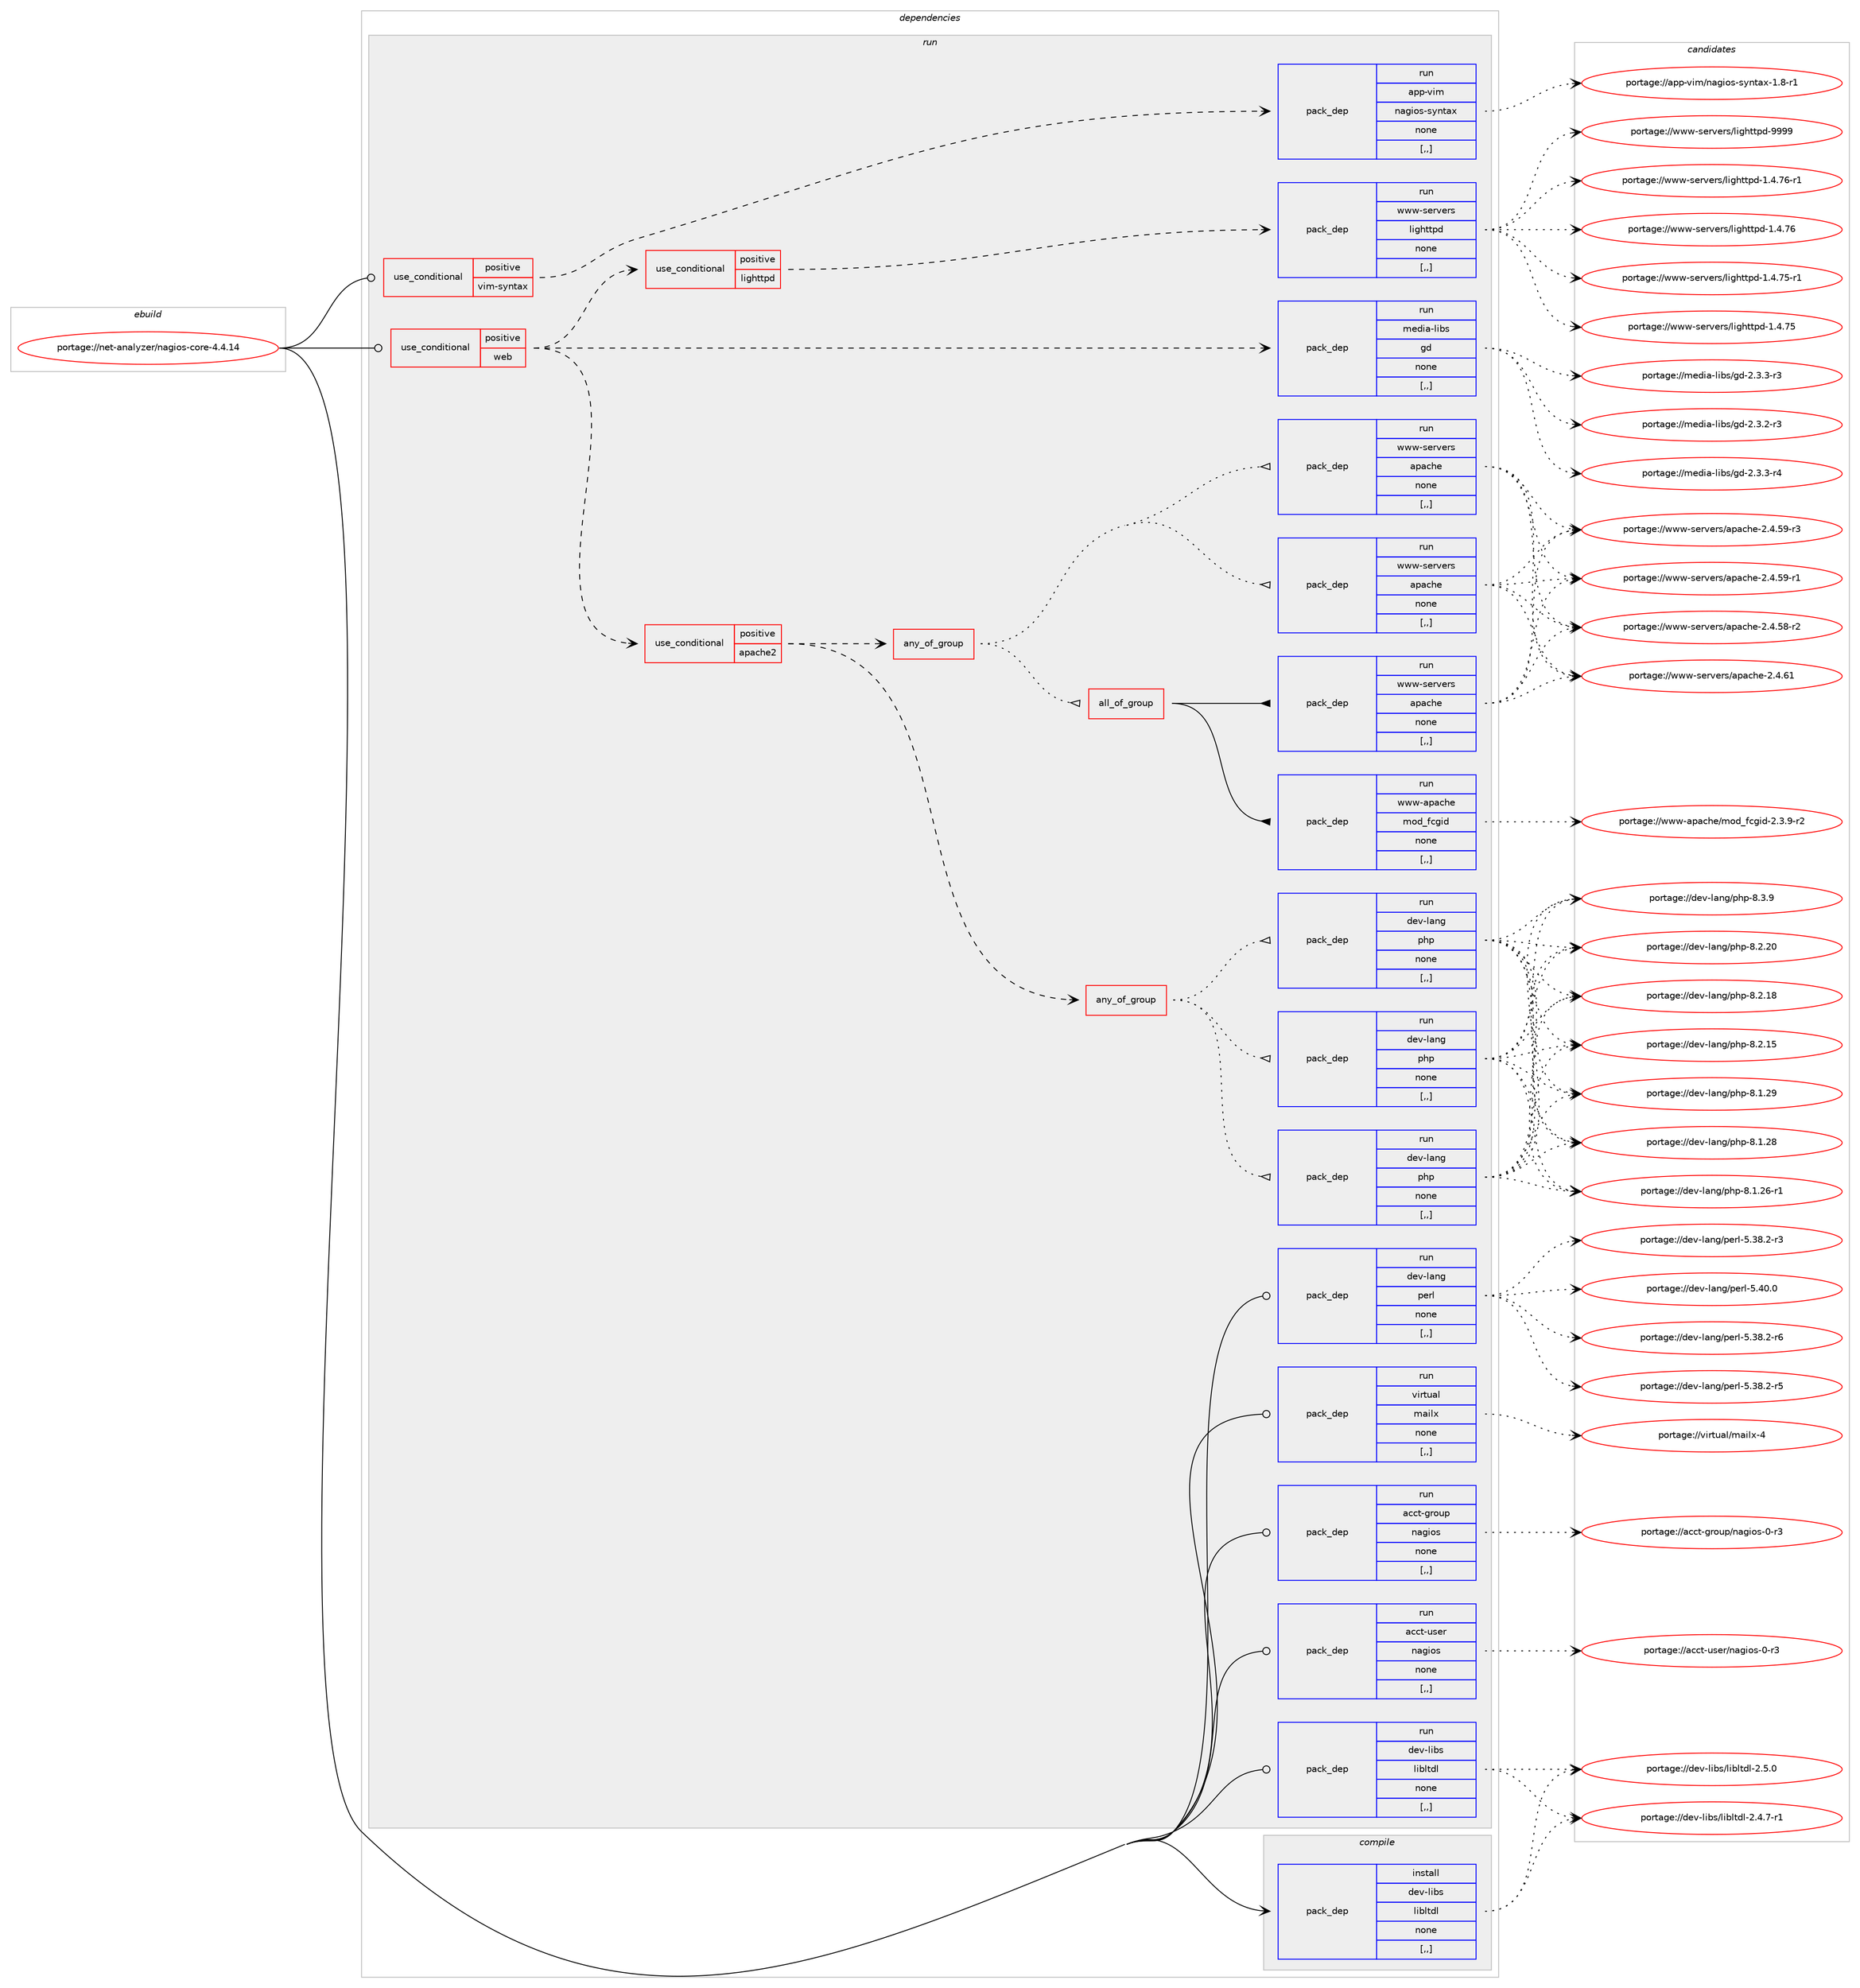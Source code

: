 digraph prolog {

# *************
# Graph options
# *************

newrank=true;
concentrate=true;
compound=true;
graph [rankdir=LR,fontname=Helvetica,fontsize=10,ranksep=1.5];#, ranksep=2.5, nodesep=0.2];
edge  [arrowhead=vee];
node  [fontname=Helvetica,fontsize=10];

# **********
# The ebuild
# **********

subgraph cluster_leftcol {
color=gray;
label=<<i>ebuild</i>>;
id [label="portage://net-analyzer/nagios-core-4.4.14", color=red, width=4, href="../net-analyzer/nagios-core-4.4.14.svg"];
}

# ****************
# The dependencies
# ****************

subgraph cluster_midcol {
color=gray;
label=<<i>dependencies</i>>;
subgraph cluster_compile {
fillcolor="#eeeeee";
style=filled;
label=<<i>compile</i>>;
subgraph pack248181 {
dependency337761 [label=<<TABLE BORDER="0" CELLBORDER="1" CELLSPACING="0" CELLPADDING="4" WIDTH="220"><TR><TD ROWSPAN="6" CELLPADDING="30">pack_dep</TD></TR><TR><TD WIDTH="110">install</TD></TR><TR><TD>dev-libs</TD></TR><TR><TD>libltdl</TD></TR><TR><TD>none</TD></TR><TR><TD>[,,]</TD></TR></TABLE>>, shape=none, color=blue];
}
id:e -> dependency337761:w [weight=20,style="solid",arrowhead="vee"];
}
subgraph cluster_compileandrun {
fillcolor="#eeeeee";
style=filled;
label=<<i>compile and run</i>>;
}
subgraph cluster_run {
fillcolor="#eeeeee";
style=filled;
label=<<i>run</i>>;
subgraph cond86997 {
dependency337762 [label=<<TABLE BORDER="0" CELLBORDER="1" CELLSPACING="0" CELLPADDING="4"><TR><TD ROWSPAN="3" CELLPADDING="10">use_conditional</TD></TR><TR><TD>positive</TD></TR><TR><TD>vim-syntax</TD></TR></TABLE>>, shape=none, color=red];
subgraph pack248182 {
dependency337763 [label=<<TABLE BORDER="0" CELLBORDER="1" CELLSPACING="0" CELLPADDING="4" WIDTH="220"><TR><TD ROWSPAN="6" CELLPADDING="30">pack_dep</TD></TR><TR><TD WIDTH="110">run</TD></TR><TR><TD>app-vim</TD></TR><TR><TD>nagios-syntax</TD></TR><TR><TD>none</TD></TR><TR><TD>[,,]</TD></TR></TABLE>>, shape=none, color=blue];
}
dependency337762:e -> dependency337763:w [weight=20,style="dashed",arrowhead="vee"];
}
id:e -> dependency337762:w [weight=20,style="solid",arrowhead="odot"];
subgraph cond86998 {
dependency337764 [label=<<TABLE BORDER="0" CELLBORDER="1" CELLSPACING="0" CELLPADDING="4"><TR><TD ROWSPAN="3" CELLPADDING="10">use_conditional</TD></TR><TR><TD>positive</TD></TR><TR><TD>web</TD></TR></TABLE>>, shape=none, color=red];
subgraph pack248183 {
dependency337765 [label=<<TABLE BORDER="0" CELLBORDER="1" CELLSPACING="0" CELLPADDING="4" WIDTH="220"><TR><TD ROWSPAN="6" CELLPADDING="30">pack_dep</TD></TR><TR><TD WIDTH="110">run</TD></TR><TR><TD>media-libs</TD></TR><TR><TD>gd</TD></TR><TR><TD>none</TD></TR><TR><TD>[,,]</TD></TR></TABLE>>, shape=none, color=blue];
}
dependency337764:e -> dependency337765:w [weight=20,style="dashed",arrowhead="vee"];
subgraph cond86999 {
dependency337766 [label=<<TABLE BORDER="0" CELLBORDER="1" CELLSPACING="0" CELLPADDING="4"><TR><TD ROWSPAN="3" CELLPADDING="10">use_conditional</TD></TR><TR><TD>positive</TD></TR><TR><TD>lighttpd</TD></TR></TABLE>>, shape=none, color=red];
subgraph pack248184 {
dependency337767 [label=<<TABLE BORDER="0" CELLBORDER="1" CELLSPACING="0" CELLPADDING="4" WIDTH="220"><TR><TD ROWSPAN="6" CELLPADDING="30">pack_dep</TD></TR><TR><TD WIDTH="110">run</TD></TR><TR><TD>www-servers</TD></TR><TR><TD>lighttpd</TD></TR><TR><TD>none</TD></TR><TR><TD>[,,]</TD></TR></TABLE>>, shape=none, color=blue];
}
dependency337766:e -> dependency337767:w [weight=20,style="dashed",arrowhead="vee"];
}
dependency337764:e -> dependency337766:w [weight=20,style="dashed",arrowhead="vee"];
subgraph cond87000 {
dependency337768 [label=<<TABLE BORDER="0" CELLBORDER="1" CELLSPACING="0" CELLPADDING="4"><TR><TD ROWSPAN="3" CELLPADDING="10">use_conditional</TD></TR><TR><TD>positive</TD></TR><TR><TD>apache2</TD></TR></TABLE>>, shape=none, color=red];
subgraph any2404 {
dependency337769 [label=<<TABLE BORDER="0" CELLBORDER="1" CELLSPACING="0" CELLPADDING="4"><TR><TD CELLPADDING="10">any_of_group</TD></TR></TABLE>>, shape=none, color=red];subgraph pack248185 {
dependency337770 [label=<<TABLE BORDER="0" CELLBORDER="1" CELLSPACING="0" CELLPADDING="4" WIDTH="220"><TR><TD ROWSPAN="6" CELLPADDING="30">pack_dep</TD></TR><TR><TD WIDTH="110">run</TD></TR><TR><TD>www-servers</TD></TR><TR><TD>apache</TD></TR><TR><TD>none</TD></TR><TR><TD>[,,]</TD></TR></TABLE>>, shape=none, color=blue];
}
dependency337769:e -> dependency337770:w [weight=20,style="dotted",arrowhead="oinv"];
subgraph pack248186 {
dependency337771 [label=<<TABLE BORDER="0" CELLBORDER="1" CELLSPACING="0" CELLPADDING="4" WIDTH="220"><TR><TD ROWSPAN="6" CELLPADDING="30">pack_dep</TD></TR><TR><TD WIDTH="110">run</TD></TR><TR><TD>www-servers</TD></TR><TR><TD>apache</TD></TR><TR><TD>none</TD></TR><TR><TD>[,,]</TD></TR></TABLE>>, shape=none, color=blue];
}
dependency337769:e -> dependency337771:w [weight=20,style="dotted",arrowhead="oinv"];
subgraph all182 {
dependency337772 [label=<<TABLE BORDER="0" CELLBORDER="1" CELLSPACING="0" CELLPADDING="4"><TR><TD CELLPADDING="10">all_of_group</TD></TR></TABLE>>, shape=none, color=red];subgraph pack248187 {
dependency337773 [label=<<TABLE BORDER="0" CELLBORDER="1" CELLSPACING="0" CELLPADDING="4" WIDTH="220"><TR><TD ROWSPAN="6" CELLPADDING="30">pack_dep</TD></TR><TR><TD WIDTH="110">run</TD></TR><TR><TD>www-servers</TD></TR><TR><TD>apache</TD></TR><TR><TD>none</TD></TR><TR><TD>[,,]</TD></TR></TABLE>>, shape=none, color=blue];
}
dependency337772:e -> dependency337773:w [weight=20,style="solid",arrowhead="inv"];
subgraph pack248188 {
dependency337774 [label=<<TABLE BORDER="0" CELLBORDER="1" CELLSPACING="0" CELLPADDING="4" WIDTH="220"><TR><TD ROWSPAN="6" CELLPADDING="30">pack_dep</TD></TR><TR><TD WIDTH="110">run</TD></TR><TR><TD>www-apache</TD></TR><TR><TD>mod_fcgid</TD></TR><TR><TD>none</TD></TR><TR><TD>[,,]</TD></TR></TABLE>>, shape=none, color=blue];
}
dependency337772:e -> dependency337774:w [weight=20,style="solid",arrowhead="inv"];
}
dependency337769:e -> dependency337772:w [weight=20,style="dotted",arrowhead="oinv"];
}
dependency337768:e -> dependency337769:w [weight=20,style="dashed",arrowhead="vee"];
subgraph any2405 {
dependency337775 [label=<<TABLE BORDER="0" CELLBORDER="1" CELLSPACING="0" CELLPADDING="4"><TR><TD CELLPADDING="10">any_of_group</TD></TR></TABLE>>, shape=none, color=red];subgraph pack248189 {
dependency337776 [label=<<TABLE BORDER="0" CELLBORDER="1" CELLSPACING="0" CELLPADDING="4" WIDTH="220"><TR><TD ROWSPAN="6" CELLPADDING="30">pack_dep</TD></TR><TR><TD WIDTH="110">run</TD></TR><TR><TD>dev-lang</TD></TR><TR><TD>php</TD></TR><TR><TD>none</TD></TR><TR><TD>[,,]</TD></TR></TABLE>>, shape=none, color=blue];
}
dependency337775:e -> dependency337776:w [weight=20,style="dotted",arrowhead="oinv"];
subgraph pack248190 {
dependency337777 [label=<<TABLE BORDER="0" CELLBORDER="1" CELLSPACING="0" CELLPADDING="4" WIDTH="220"><TR><TD ROWSPAN="6" CELLPADDING="30">pack_dep</TD></TR><TR><TD WIDTH="110">run</TD></TR><TR><TD>dev-lang</TD></TR><TR><TD>php</TD></TR><TR><TD>none</TD></TR><TR><TD>[,,]</TD></TR></TABLE>>, shape=none, color=blue];
}
dependency337775:e -> dependency337777:w [weight=20,style="dotted",arrowhead="oinv"];
subgraph pack248191 {
dependency337778 [label=<<TABLE BORDER="0" CELLBORDER="1" CELLSPACING="0" CELLPADDING="4" WIDTH="220"><TR><TD ROWSPAN="6" CELLPADDING="30">pack_dep</TD></TR><TR><TD WIDTH="110">run</TD></TR><TR><TD>dev-lang</TD></TR><TR><TD>php</TD></TR><TR><TD>none</TD></TR><TR><TD>[,,]</TD></TR></TABLE>>, shape=none, color=blue];
}
dependency337775:e -> dependency337778:w [weight=20,style="dotted",arrowhead="oinv"];
}
dependency337768:e -> dependency337775:w [weight=20,style="dashed",arrowhead="vee"];
}
dependency337764:e -> dependency337768:w [weight=20,style="dashed",arrowhead="vee"];
}
id:e -> dependency337764:w [weight=20,style="solid",arrowhead="odot"];
subgraph pack248192 {
dependency337779 [label=<<TABLE BORDER="0" CELLBORDER="1" CELLSPACING="0" CELLPADDING="4" WIDTH="220"><TR><TD ROWSPAN="6" CELLPADDING="30">pack_dep</TD></TR><TR><TD WIDTH="110">run</TD></TR><TR><TD>acct-group</TD></TR><TR><TD>nagios</TD></TR><TR><TD>none</TD></TR><TR><TD>[,,]</TD></TR></TABLE>>, shape=none, color=blue];
}
id:e -> dependency337779:w [weight=20,style="solid",arrowhead="odot"];
subgraph pack248193 {
dependency337780 [label=<<TABLE BORDER="0" CELLBORDER="1" CELLSPACING="0" CELLPADDING="4" WIDTH="220"><TR><TD ROWSPAN="6" CELLPADDING="30">pack_dep</TD></TR><TR><TD WIDTH="110">run</TD></TR><TR><TD>acct-user</TD></TR><TR><TD>nagios</TD></TR><TR><TD>none</TD></TR><TR><TD>[,,]</TD></TR></TABLE>>, shape=none, color=blue];
}
id:e -> dependency337780:w [weight=20,style="solid",arrowhead="odot"];
subgraph pack248194 {
dependency337781 [label=<<TABLE BORDER="0" CELLBORDER="1" CELLSPACING="0" CELLPADDING="4" WIDTH="220"><TR><TD ROWSPAN="6" CELLPADDING="30">pack_dep</TD></TR><TR><TD WIDTH="110">run</TD></TR><TR><TD>dev-lang</TD></TR><TR><TD>perl</TD></TR><TR><TD>none</TD></TR><TR><TD>[,,]</TD></TR></TABLE>>, shape=none, color=blue];
}
id:e -> dependency337781:w [weight=20,style="solid",arrowhead="odot"];
subgraph pack248195 {
dependency337782 [label=<<TABLE BORDER="0" CELLBORDER="1" CELLSPACING="0" CELLPADDING="4" WIDTH="220"><TR><TD ROWSPAN="6" CELLPADDING="30">pack_dep</TD></TR><TR><TD WIDTH="110">run</TD></TR><TR><TD>dev-libs</TD></TR><TR><TD>libltdl</TD></TR><TR><TD>none</TD></TR><TR><TD>[,,]</TD></TR></TABLE>>, shape=none, color=blue];
}
id:e -> dependency337782:w [weight=20,style="solid",arrowhead="odot"];
subgraph pack248196 {
dependency337783 [label=<<TABLE BORDER="0" CELLBORDER="1" CELLSPACING="0" CELLPADDING="4" WIDTH="220"><TR><TD ROWSPAN="6" CELLPADDING="30">pack_dep</TD></TR><TR><TD WIDTH="110">run</TD></TR><TR><TD>virtual</TD></TR><TR><TD>mailx</TD></TR><TR><TD>none</TD></TR><TR><TD>[,,]</TD></TR></TABLE>>, shape=none, color=blue];
}
id:e -> dependency337783:w [weight=20,style="solid",arrowhead="odot"];
}
}

# **************
# The candidates
# **************

subgraph cluster_choices {
rank=same;
color=gray;
label=<<i>candidates</i>>;

subgraph choice248181 {
color=black;
nodesep=1;
choice10010111845108105981154710810598108116100108455046534648 [label="portage://dev-libs/libltdl-2.5.0", color=red, width=4,href="../dev-libs/libltdl-2.5.0.svg"];
choice100101118451081059811547108105981081161001084550465246554511449 [label="portage://dev-libs/libltdl-2.4.7-r1", color=red, width=4,href="../dev-libs/libltdl-2.4.7-r1.svg"];
dependency337761:e -> choice10010111845108105981154710810598108116100108455046534648:w [style=dotted,weight="100"];
dependency337761:e -> choice100101118451081059811547108105981081161001084550465246554511449:w [style=dotted,weight="100"];
}
subgraph choice248182 {
color=black;
nodesep=1;
choice971121124511810510947110971031051111154511512111011697120454946564511449 [label="portage://app-vim/nagios-syntax-1.8-r1", color=red, width=4,href="../app-vim/nagios-syntax-1.8-r1.svg"];
dependency337763:e -> choice971121124511810510947110971031051111154511512111011697120454946564511449:w [style=dotted,weight="100"];
}
subgraph choice248183 {
color=black;
nodesep=1;
choice109101100105974510810598115471031004550465146514511452 [label="portage://media-libs/gd-2.3.3-r4", color=red, width=4,href="../media-libs/gd-2.3.3-r4.svg"];
choice109101100105974510810598115471031004550465146514511451 [label="portage://media-libs/gd-2.3.3-r3", color=red, width=4,href="../media-libs/gd-2.3.3-r3.svg"];
choice109101100105974510810598115471031004550465146504511451 [label="portage://media-libs/gd-2.3.2-r3", color=red, width=4,href="../media-libs/gd-2.3.2-r3.svg"];
dependency337765:e -> choice109101100105974510810598115471031004550465146514511452:w [style=dotted,weight="100"];
dependency337765:e -> choice109101100105974510810598115471031004550465146514511451:w [style=dotted,weight="100"];
dependency337765:e -> choice109101100105974510810598115471031004550465146504511451:w [style=dotted,weight="100"];
}
subgraph choice248184 {
color=black;
nodesep=1;
choice11911911945115101114118101114115471081051031041161161121004557575757 [label="portage://www-servers/lighttpd-9999", color=red, width=4,href="../www-servers/lighttpd-9999.svg"];
choice1191191194511510111411810111411547108105103104116116112100454946524655544511449 [label="portage://www-servers/lighttpd-1.4.76-r1", color=red, width=4,href="../www-servers/lighttpd-1.4.76-r1.svg"];
choice119119119451151011141181011141154710810510310411611611210045494652465554 [label="portage://www-servers/lighttpd-1.4.76", color=red, width=4,href="../www-servers/lighttpd-1.4.76.svg"];
choice1191191194511510111411810111411547108105103104116116112100454946524655534511449 [label="portage://www-servers/lighttpd-1.4.75-r1", color=red, width=4,href="../www-servers/lighttpd-1.4.75-r1.svg"];
choice119119119451151011141181011141154710810510310411611611210045494652465553 [label="portage://www-servers/lighttpd-1.4.75", color=red, width=4,href="../www-servers/lighttpd-1.4.75.svg"];
dependency337767:e -> choice11911911945115101114118101114115471081051031041161161121004557575757:w [style=dotted,weight="100"];
dependency337767:e -> choice1191191194511510111411810111411547108105103104116116112100454946524655544511449:w [style=dotted,weight="100"];
dependency337767:e -> choice119119119451151011141181011141154710810510310411611611210045494652465554:w [style=dotted,weight="100"];
dependency337767:e -> choice1191191194511510111411810111411547108105103104116116112100454946524655534511449:w [style=dotted,weight="100"];
dependency337767:e -> choice119119119451151011141181011141154710810510310411611611210045494652465553:w [style=dotted,weight="100"];
}
subgraph choice248185 {
color=black;
nodesep=1;
choice119119119451151011141181011141154797112979910410145504652465449 [label="portage://www-servers/apache-2.4.61", color=red, width=4,href="../www-servers/apache-2.4.61.svg"];
choice1191191194511510111411810111411547971129799104101455046524653574511451 [label="portage://www-servers/apache-2.4.59-r3", color=red, width=4,href="../www-servers/apache-2.4.59-r3.svg"];
choice1191191194511510111411810111411547971129799104101455046524653574511449 [label="portage://www-servers/apache-2.4.59-r1", color=red, width=4,href="../www-servers/apache-2.4.59-r1.svg"];
choice1191191194511510111411810111411547971129799104101455046524653564511450 [label="portage://www-servers/apache-2.4.58-r2", color=red, width=4,href="../www-servers/apache-2.4.58-r2.svg"];
dependency337770:e -> choice119119119451151011141181011141154797112979910410145504652465449:w [style=dotted,weight="100"];
dependency337770:e -> choice1191191194511510111411810111411547971129799104101455046524653574511451:w [style=dotted,weight="100"];
dependency337770:e -> choice1191191194511510111411810111411547971129799104101455046524653574511449:w [style=dotted,weight="100"];
dependency337770:e -> choice1191191194511510111411810111411547971129799104101455046524653564511450:w [style=dotted,weight="100"];
}
subgraph choice248186 {
color=black;
nodesep=1;
choice119119119451151011141181011141154797112979910410145504652465449 [label="portage://www-servers/apache-2.4.61", color=red, width=4,href="../www-servers/apache-2.4.61.svg"];
choice1191191194511510111411810111411547971129799104101455046524653574511451 [label="portage://www-servers/apache-2.4.59-r3", color=red, width=4,href="../www-servers/apache-2.4.59-r3.svg"];
choice1191191194511510111411810111411547971129799104101455046524653574511449 [label="portage://www-servers/apache-2.4.59-r1", color=red, width=4,href="../www-servers/apache-2.4.59-r1.svg"];
choice1191191194511510111411810111411547971129799104101455046524653564511450 [label="portage://www-servers/apache-2.4.58-r2", color=red, width=4,href="../www-servers/apache-2.4.58-r2.svg"];
dependency337771:e -> choice119119119451151011141181011141154797112979910410145504652465449:w [style=dotted,weight="100"];
dependency337771:e -> choice1191191194511510111411810111411547971129799104101455046524653574511451:w [style=dotted,weight="100"];
dependency337771:e -> choice1191191194511510111411810111411547971129799104101455046524653574511449:w [style=dotted,weight="100"];
dependency337771:e -> choice1191191194511510111411810111411547971129799104101455046524653564511450:w [style=dotted,weight="100"];
}
subgraph choice248187 {
color=black;
nodesep=1;
choice119119119451151011141181011141154797112979910410145504652465449 [label="portage://www-servers/apache-2.4.61", color=red, width=4,href="../www-servers/apache-2.4.61.svg"];
choice1191191194511510111411810111411547971129799104101455046524653574511451 [label="portage://www-servers/apache-2.4.59-r3", color=red, width=4,href="../www-servers/apache-2.4.59-r3.svg"];
choice1191191194511510111411810111411547971129799104101455046524653574511449 [label="portage://www-servers/apache-2.4.59-r1", color=red, width=4,href="../www-servers/apache-2.4.59-r1.svg"];
choice1191191194511510111411810111411547971129799104101455046524653564511450 [label="portage://www-servers/apache-2.4.58-r2", color=red, width=4,href="../www-servers/apache-2.4.58-r2.svg"];
dependency337773:e -> choice119119119451151011141181011141154797112979910410145504652465449:w [style=dotted,weight="100"];
dependency337773:e -> choice1191191194511510111411810111411547971129799104101455046524653574511451:w [style=dotted,weight="100"];
dependency337773:e -> choice1191191194511510111411810111411547971129799104101455046524653574511449:w [style=dotted,weight="100"];
dependency337773:e -> choice1191191194511510111411810111411547971129799104101455046524653564511450:w [style=dotted,weight="100"];
}
subgraph choice248188 {
color=black;
nodesep=1;
choice119119119459711297991041014710911110095102991031051004550465146574511450 [label="portage://www-apache/mod_fcgid-2.3.9-r2", color=red, width=4,href="../www-apache/mod_fcgid-2.3.9-r2.svg"];
dependency337774:e -> choice119119119459711297991041014710911110095102991031051004550465146574511450:w [style=dotted,weight="100"];
}
subgraph choice248189 {
color=black;
nodesep=1;
choice100101118451089711010347112104112455646514657 [label="portage://dev-lang/php-8.3.9", color=red, width=4,href="../dev-lang/php-8.3.9.svg"];
choice10010111845108971101034711210411245564650465048 [label="portage://dev-lang/php-8.2.20", color=red, width=4,href="../dev-lang/php-8.2.20.svg"];
choice10010111845108971101034711210411245564650464956 [label="portage://dev-lang/php-8.2.18", color=red, width=4,href="../dev-lang/php-8.2.18.svg"];
choice10010111845108971101034711210411245564650464953 [label="portage://dev-lang/php-8.2.15", color=red, width=4,href="../dev-lang/php-8.2.15.svg"];
choice10010111845108971101034711210411245564649465057 [label="portage://dev-lang/php-8.1.29", color=red, width=4,href="../dev-lang/php-8.1.29.svg"];
choice10010111845108971101034711210411245564649465056 [label="portage://dev-lang/php-8.1.28", color=red, width=4,href="../dev-lang/php-8.1.28.svg"];
choice100101118451089711010347112104112455646494650544511449 [label="portage://dev-lang/php-8.1.26-r1", color=red, width=4,href="../dev-lang/php-8.1.26-r1.svg"];
dependency337776:e -> choice100101118451089711010347112104112455646514657:w [style=dotted,weight="100"];
dependency337776:e -> choice10010111845108971101034711210411245564650465048:w [style=dotted,weight="100"];
dependency337776:e -> choice10010111845108971101034711210411245564650464956:w [style=dotted,weight="100"];
dependency337776:e -> choice10010111845108971101034711210411245564650464953:w [style=dotted,weight="100"];
dependency337776:e -> choice10010111845108971101034711210411245564649465057:w [style=dotted,weight="100"];
dependency337776:e -> choice10010111845108971101034711210411245564649465056:w [style=dotted,weight="100"];
dependency337776:e -> choice100101118451089711010347112104112455646494650544511449:w [style=dotted,weight="100"];
}
subgraph choice248190 {
color=black;
nodesep=1;
choice100101118451089711010347112104112455646514657 [label="portage://dev-lang/php-8.3.9", color=red, width=4,href="../dev-lang/php-8.3.9.svg"];
choice10010111845108971101034711210411245564650465048 [label="portage://dev-lang/php-8.2.20", color=red, width=4,href="../dev-lang/php-8.2.20.svg"];
choice10010111845108971101034711210411245564650464956 [label="portage://dev-lang/php-8.2.18", color=red, width=4,href="../dev-lang/php-8.2.18.svg"];
choice10010111845108971101034711210411245564650464953 [label="portage://dev-lang/php-8.2.15", color=red, width=4,href="../dev-lang/php-8.2.15.svg"];
choice10010111845108971101034711210411245564649465057 [label="portage://dev-lang/php-8.1.29", color=red, width=4,href="../dev-lang/php-8.1.29.svg"];
choice10010111845108971101034711210411245564649465056 [label="portage://dev-lang/php-8.1.28", color=red, width=4,href="../dev-lang/php-8.1.28.svg"];
choice100101118451089711010347112104112455646494650544511449 [label="portage://dev-lang/php-8.1.26-r1", color=red, width=4,href="../dev-lang/php-8.1.26-r1.svg"];
dependency337777:e -> choice100101118451089711010347112104112455646514657:w [style=dotted,weight="100"];
dependency337777:e -> choice10010111845108971101034711210411245564650465048:w [style=dotted,weight="100"];
dependency337777:e -> choice10010111845108971101034711210411245564650464956:w [style=dotted,weight="100"];
dependency337777:e -> choice10010111845108971101034711210411245564650464953:w [style=dotted,weight="100"];
dependency337777:e -> choice10010111845108971101034711210411245564649465057:w [style=dotted,weight="100"];
dependency337777:e -> choice10010111845108971101034711210411245564649465056:w [style=dotted,weight="100"];
dependency337777:e -> choice100101118451089711010347112104112455646494650544511449:w [style=dotted,weight="100"];
}
subgraph choice248191 {
color=black;
nodesep=1;
choice100101118451089711010347112104112455646514657 [label="portage://dev-lang/php-8.3.9", color=red, width=4,href="../dev-lang/php-8.3.9.svg"];
choice10010111845108971101034711210411245564650465048 [label="portage://dev-lang/php-8.2.20", color=red, width=4,href="../dev-lang/php-8.2.20.svg"];
choice10010111845108971101034711210411245564650464956 [label="portage://dev-lang/php-8.2.18", color=red, width=4,href="../dev-lang/php-8.2.18.svg"];
choice10010111845108971101034711210411245564650464953 [label="portage://dev-lang/php-8.2.15", color=red, width=4,href="../dev-lang/php-8.2.15.svg"];
choice10010111845108971101034711210411245564649465057 [label="portage://dev-lang/php-8.1.29", color=red, width=4,href="../dev-lang/php-8.1.29.svg"];
choice10010111845108971101034711210411245564649465056 [label="portage://dev-lang/php-8.1.28", color=red, width=4,href="../dev-lang/php-8.1.28.svg"];
choice100101118451089711010347112104112455646494650544511449 [label="portage://dev-lang/php-8.1.26-r1", color=red, width=4,href="../dev-lang/php-8.1.26-r1.svg"];
dependency337778:e -> choice100101118451089711010347112104112455646514657:w [style=dotted,weight="100"];
dependency337778:e -> choice10010111845108971101034711210411245564650465048:w [style=dotted,weight="100"];
dependency337778:e -> choice10010111845108971101034711210411245564650464956:w [style=dotted,weight="100"];
dependency337778:e -> choice10010111845108971101034711210411245564650464953:w [style=dotted,weight="100"];
dependency337778:e -> choice10010111845108971101034711210411245564649465057:w [style=dotted,weight="100"];
dependency337778:e -> choice10010111845108971101034711210411245564649465056:w [style=dotted,weight="100"];
dependency337778:e -> choice100101118451089711010347112104112455646494650544511449:w [style=dotted,weight="100"];
}
subgraph choice248192 {
color=black;
nodesep=1;
choice97999911645103114111117112471109710310511111545484511451 [label="portage://acct-group/nagios-0-r3", color=red, width=4,href="../acct-group/nagios-0-r3.svg"];
dependency337779:e -> choice97999911645103114111117112471109710310511111545484511451:w [style=dotted,weight="100"];
}
subgraph choice248193 {
color=black;
nodesep=1;
choice97999911645117115101114471109710310511111545484511451 [label="portage://acct-user/nagios-0-r3", color=red, width=4,href="../acct-user/nagios-0-r3.svg"];
dependency337780:e -> choice97999911645117115101114471109710310511111545484511451:w [style=dotted,weight="100"];
}
subgraph choice248194 {
color=black;
nodesep=1;
choice10010111845108971101034711210111410845534652484648 [label="portage://dev-lang/perl-5.40.0", color=red, width=4,href="../dev-lang/perl-5.40.0.svg"];
choice100101118451089711010347112101114108455346515646504511454 [label="portage://dev-lang/perl-5.38.2-r6", color=red, width=4,href="../dev-lang/perl-5.38.2-r6.svg"];
choice100101118451089711010347112101114108455346515646504511453 [label="portage://dev-lang/perl-5.38.2-r5", color=red, width=4,href="../dev-lang/perl-5.38.2-r5.svg"];
choice100101118451089711010347112101114108455346515646504511451 [label="portage://dev-lang/perl-5.38.2-r3", color=red, width=4,href="../dev-lang/perl-5.38.2-r3.svg"];
dependency337781:e -> choice10010111845108971101034711210111410845534652484648:w [style=dotted,weight="100"];
dependency337781:e -> choice100101118451089711010347112101114108455346515646504511454:w [style=dotted,weight="100"];
dependency337781:e -> choice100101118451089711010347112101114108455346515646504511453:w [style=dotted,weight="100"];
dependency337781:e -> choice100101118451089711010347112101114108455346515646504511451:w [style=dotted,weight="100"];
}
subgraph choice248195 {
color=black;
nodesep=1;
choice10010111845108105981154710810598108116100108455046534648 [label="portage://dev-libs/libltdl-2.5.0", color=red, width=4,href="../dev-libs/libltdl-2.5.0.svg"];
choice100101118451081059811547108105981081161001084550465246554511449 [label="portage://dev-libs/libltdl-2.4.7-r1", color=red, width=4,href="../dev-libs/libltdl-2.4.7-r1.svg"];
dependency337782:e -> choice10010111845108105981154710810598108116100108455046534648:w [style=dotted,weight="100"];
dependency337782:e -> choice100101118451081059811547108105981081161001084550465246554511449:w [style=dotted,weight="100"];
}
subgraph choice248196 {
color=black;
nodesep=1;
choice1181051141161179710847109971051081204552 [label="portage://virtual/mailx-4", color=red, width=4,href="../virtual/mailx-4.svg"];
dependency337783:e -> choice1181051141161179710847109971051081204552:w [style=dotted,weight="100"];
}
}

}
